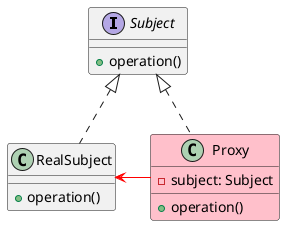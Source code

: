 @startuml
interface Subject {
    +operation()
}
class RealSubject {
    +operation()
}
class Proxy #pink {
    -subject: Subject
    +operation()
}

Subject <|.. RealSubject
Subject <|.. Proxy
RealSubject <-r- Proxy #red
@enduml